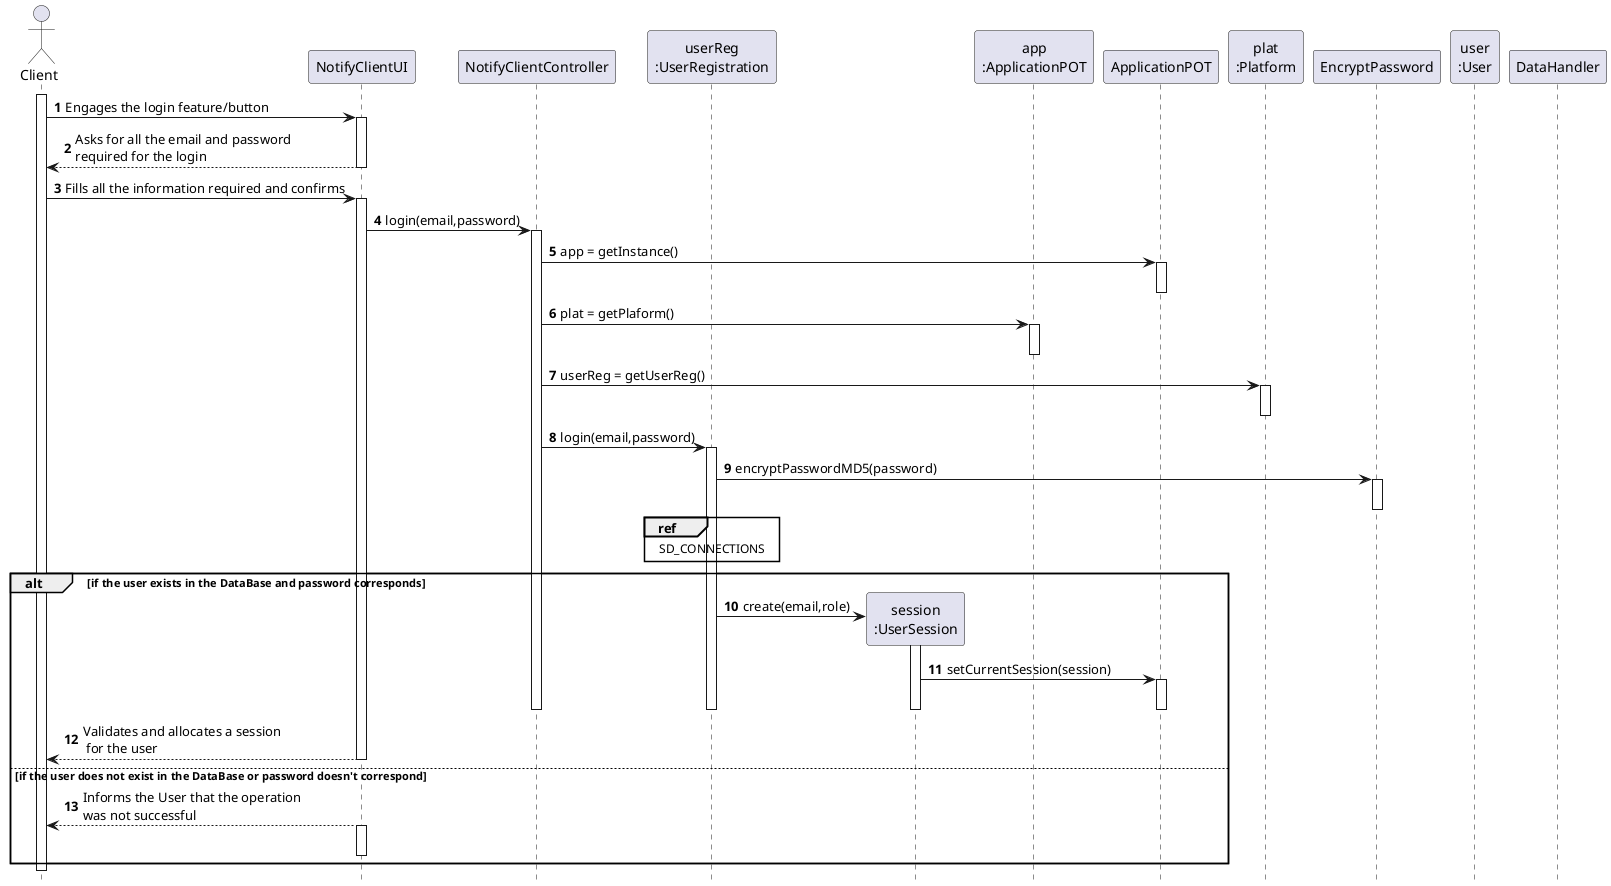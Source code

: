 @startuml
autonumber
hide footbox

actor "Client" as U

participant "NotifyClientUI" as UI
participant "NotifyClientController" as CTRL


participant "userReg\n:UserRegistration" as UREG

participant "session\n:UserSession" as SES
participant "app\n:ApplicationPOT" as APP
participant "ApplicationPOT" as _APP
participant "plat\n:Platform" as PLAT
participant "EncryptPassword" as EP
participant "user\n:User" as USER



participant "DataHandler" as DH

activate U

U -> UI : Engages the login feature/button
activate UI
UI --> U : Asks for all the email and password\nrequired for the login
deactivate UI

U -> UI : Fills all the information required and confirms
activate UI

UI -> CTRL : login(email,password)
activate CTRL

CTRL -> _APP: app = getInstance()
activate _APP
deactivate _APP

CTRL -> APP: plat = getPlaform()
activate APP
deactivate APP

CTRL -> PLAT : userReg = getUserReg()
activate PLAT
deactivate PLAT

CTRL -> UREG : login(email,password)
activate UREG










UREG -> EP : encryptPasswordMD5(password)
activate EP
deactivate EP

ref over UREG
SD_CONNECTIONS
end ref


alt if the user exists in the DataBase and password corresponds
UREG -> SES** : create(email,role)
activate SES
SES -> _APP : setCurrentSession(session)
activate _APP
deactivate SES


deactivate _APP

deactivate UREG


deactivate CTRL

UI --> U : Validates and allocates a session\n for the user
deactivate UI

else if the user does not exist in the DataBase or password doesn't correspond





UI --> U : Informs the User that the operation\nwas not successful
activate UI
deactivate UI

end

deactivate U
@enduml